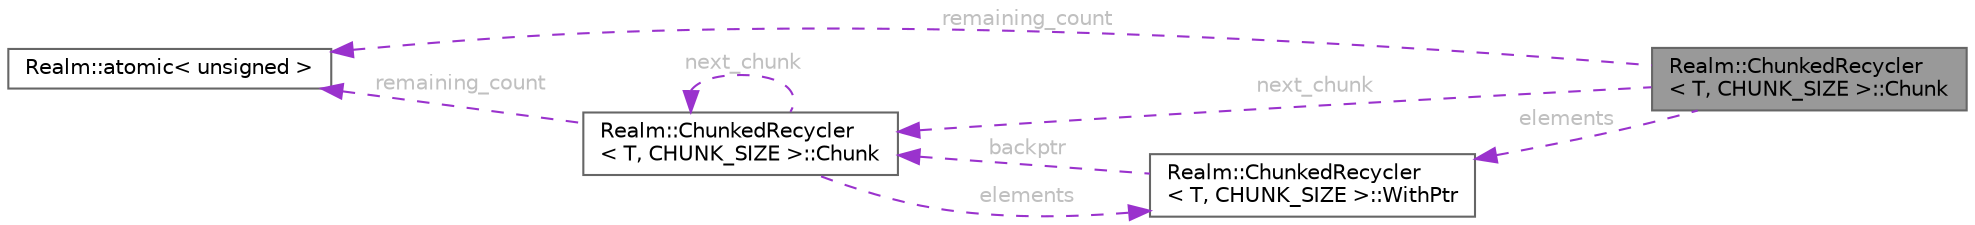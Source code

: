 digraph "Realm::ChunkedRecycler&lt; T, CHUNK_SIZE &gt;::Chunk"
{
 // LATEX_PDF_SIZE
  bgcolor="transparent";
  edge [fontname=Helvetica,fontsize=10,labelfontname=Helvetica,labelfontsize=10];
  node [fontname=Helvetica,fontsize=10,shape=box,height=0.2,width=0.4];
  rankdir="LR";
  Node1 [id="Node000001",label="Realm::ChunkedRecycler\l\< T, CHUNK_SIZE \>::Chunk",height=0.2,width=0.4,color="gray40", fillcolor="grey60", style="filled", fontcolor="black",tooltip=" "];
  Node2 -> Node1 [id="edge1_Node000001_Node000002",dir="back",color="darkorchid3",style="dashed",tooltip=" ",label=" remaining_count",fontcolor="grey" ];
  Node2 [id="Node000002",label="Realm::atomic\< unsigned \>",height=0.2,width=0.4,color="gray40", fillcolor="white", style="filled",URL="$classRealm_1_1atomic.html",tooltip=" "];
  Node3 -> Node1 [id="edge2_Node000001_Node000003",dir="back",color="darkorchid3",style="dashed",tooltip=" ",label=" next_chunk",fontcolor="grey" ];
  Node3 [id="Node000003",label="Realm::ChunkedRecycler\l\< T, CHUNK_SIZE \>::Chunk",height=0.2,width=0.4,color="gray40", fillcolor="white", style="filled",URL="$structRealm_1_1ChunkedRecycler_1_1Chunk.html",tooltip=" "];
  Node2 -> Node3 [id="edge3_Node000003_Node000002",dir="back",color="darkorchid3",style="dashed",tooltip=" ",label=" remaining_count",fontcolor="grey" ];
  Node3 -> Node3 [id="edge4_Node000003_Node000003",dir="back",color="darkorchid3",style="dashed",tooltip=" ",label=" next_chunk",fontcolor="grey" ];
  Node4 -> Node3 [id="edge5_Node000003_Node000004",dir="back",color="darkorchid3",style="dashed",tooltip=" ",label=" elements",fontcolor="grey" ];
  Node4 [id="Node000004",label="Realm::ChunkedRecycler\l\< T, CHUNK_SIZE \>::WithPtr",height=0.2,width=0.4,color="gray40", fillcolor="white", style="filled",URL="$structRealm_1_1ChunkedRecycler_1_1WithPtr.html",tooltip=" "];
  Node3 -> Node4 [id="edge6_Node000004_Node000003",dir="back",color="darkorchid3",style="dashed",tooltip=" ",label=" backptr",fontcolor="grey" ];
  Node4 -> Node1 [id="edge7_Node000001_Node000004",dir="back",color="darkorchid3",style="dashed",tooltip=" ",label=" elements",fontcolor="grey" ];
}

